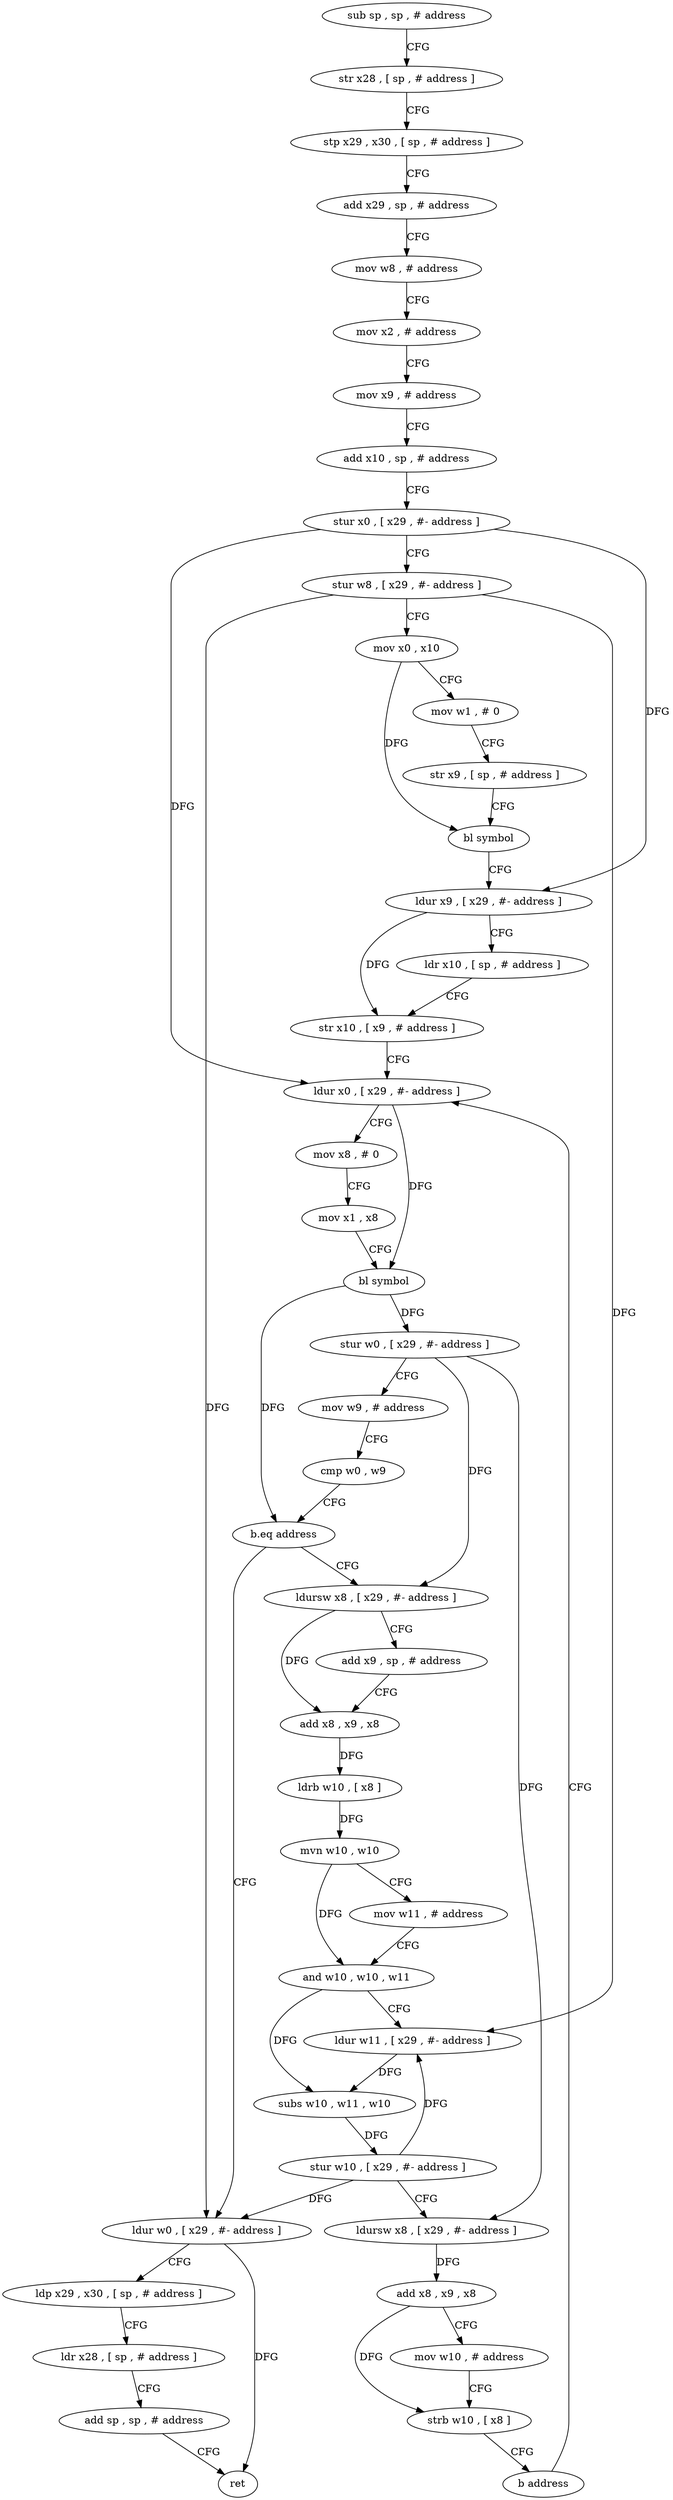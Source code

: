 digraph "func" {
"4215096" [label = "sub sp , sp , # address" ]
"4215100" [label = "str x28 , [ sp , # address ]" ]
"4215104" [label = "stp x29 , x30 , [ sp , # address ]" ]
"4215108" [label = "add x29 , sp , # address" ]
"4215112" [label = "mov w8 , # address" ]
"4215116" [label = "mov x2 , # address" ]
"4215120" [label = "mov x9 , # address" ]
"4215124" [label = "add x10 , sp , # address" ]
"4215128" [label = "stur x0 , [ x29 , #- address ]" ]
"4215132" [label = "stur w8 , [ x29 , #- address ]" ]
"4215136" [label = "mov x0 , x10" ]
"4215140" [label = "mov w1 , # 0" ]
"4215144" [label = "str x9 , [ sp , # address ]" ]
"4215148" [label = "bl symbol" ]
"4215152" [label = "ldur x9 , [ x29 , #- address ]" ]
"4215156" [label = "ldr x10 , [ sp , # address ]" ]
"4215160" [label = "str x10 , [ x9 , # address ]" ]
"4215164" [label = "ldur x0 , [ x29 , #- address ]" ]
"4215256" [label = "ldur w0 , [ x29 , #- address ]" ]
"4215260" [label = "ldp x29 , x30 , [ sp , # address ]" ]
"4215264" [label = "ldr x28 , [ sp , # address ]" ]
"4215268" [label = "add sp , sp , # address" ]
"4215272" [label = "ret" ]
"4215196" [label = "ldursw x8 , [ x29 , #- address ]" ]
"4215200" [label = "add x9 , sp , # address" ]
"4215204" [label = "add x8 , x9 , x8" ]
"4215208" [label = "ldrb w10 , [ x8 ]" ]
"4215212" [label = "mvn w10 , w10" ]
"4215216" [label = "mov w11 , # address" ]
"4215220" [label = "and w10 , w10 , w11" ]
"4215224" [label = "ldur w11 , [ x29 , #- address ]" ]
"4215228" [label = "subs w10 , w11 , w10" ]
"4215232" [label = "stur w10 , [ x29 , #- address ]" ]
"4215236" [label = "ldursw x8 , [ x29 , #- address ]" ]
"4215240" [label = "add x8 , x9 , x8" ]
"4215244" [label = "mov w10 , # address" ]
"4215248" [label = "strb w10 , [ x8 ]" ]
"4215252" [label = "b address" ]
"4215168" [label = "mov x8 , # 0" ]
"4215172" [label = "mov x1 , x8" ]
"4215176" [label = "bl symbol" ]
"4215180" [label = "stur w0 , [ x29 , #- address ]" ]
"4215184" [label = "mov w9 , # address" ]
"4215188" [label = "cmp w0 , w9" ]
"4215192" [label = "b.eq address" ]
"4215096" -> "4215100" [ label = "CFG" ]
"4215100" -> "4215104" [ label = "CFG" ]
"4215104" -> "4215108" [ label = "CFG" ]
"4215108" -> "4215112" [ label = "CFG" ]
"4215112" -> "4215116" [ label = "CFG" ]
"4215116" -> "4215120" [ label = "CFG" ]
"4215120" -> "4215124" [ label = "CFG" ]
"4215124" -> "4215128" [ label = "CFG" ]
"4215128" -> "4215132" [ label = "CFG" ]
"4215128" -> "4215152" [ label = "DFG" ]
"4215128" -> "4215164" [ label = "DFG" ]
"4215132" -> "4215136" [ label = "CFG" ]
"4215132" -> "4215256" [ label = "DFG" ]
"4215132" -> "4215224" [ label = "DFG" ]
"4215136" -> "4215140" [ label = "CFG" ]
"4215136" -> "4215148" [ label = "DFG" ]
"4215140" -> "4215144" [ label = "CFG" ]
"4215144" -> "4215148" [ label = "CFG" ]
"4215148" -> "4215152" [ label = "CFG" ]
"4215152" -> "4215156" [ label = "CFG" ]
"4215152" -> "4215160" [ label = "DFG" ]
"4215156" -> "4215160" [ label = "CFG" ]
"4215160" -> "4215164" [ label = "CFG" ]
"4215164" -> "4215168" [ label = "CFG" ]
"4215164" -> "4215176" [ label = "DFG" ]
"4215256" -> "4215260" [ label = "CFG" ]
"4215256" -> "4215272" [ label = "DFG" ]
"4215260" -> "4215264" [ label = "CFG" ]
"4215264" -> "4215268" [ label = "CFG" ]
"4215268" -> "4215272" [ label = "CFG" ]
"4215196" -> "4215200" [ label = "CFG" ]
"4215196" -> "4215204" [ label = "DFG" ]
"4215200" -> "4215204" [ label = "CFG" ]
"4215204" -> "4215208" [ label = "DFG" ]
"4215208" -> "4215212" [ label = "DFG" ]
"4215212" -> "4215216" [ label = "CFG" ]
"4215212" -> "4215220" [ label = "DFG" ]
"4215216" -> "4215220" [ label = "CFG" ]
"4215220" -> "4215224" [ label = "CFG" ]
"4215220" -> "4215228" [ label = "DFG" ]
"4215224" -> "4215228" [ label = "DFG" ]
"4215228" -> "4215232" [ label = "DFG" ]
"4215232" -> "4215236" [ label = "CFG" ]
"4215232" -> "4215256" [ label = "DFG" ]
"4215232" -> "4215224" [ label = "DFG" ]
"4215236" -> "4215240" [ label = "DFG" ]
"4215240" -> "4215244" [ label = "CFG" ]
"4215240" -> "4215248" [ label = "DFG" ]
"4215244" -> "4215248" [ label = "CFG" ]
"4215248" -> "4215252" [ label = "CFG" ]
"4215252" -> "4215164" [ label = "CFG" ]
"4215168" -> "4215172" [ label = "CFG" ]
"4215172" -> "4215176" [ label = "CFG" ]
"4215176" -> "4215180" [ label = "DFG" ]
"4215176" -> "4215192" [ label = "DFG" ]
"4215180" -> "4215184" [ label = "CFG" ]
"4215180" -> "4215196" [ label = "DFG" ]
"4215180" -> "4215236" [ label = "DFG" ]
"4215184" -> "4215188" [ label = "CFG" ]
"4215188" -> "4215192" [ label = "CFG" ]
"4215192" -> "4215256" [ label = "CFG" ]
"4215192" -> "4215196" [ label = "CFG" ]
}

